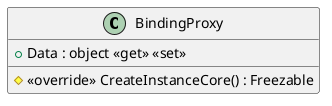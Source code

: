 @startuml
class BindingProxy {
    # <<override>> CreateInstanceCore() : Freezable
    + Data : object <<get>> <<set>>
}
@enduml
